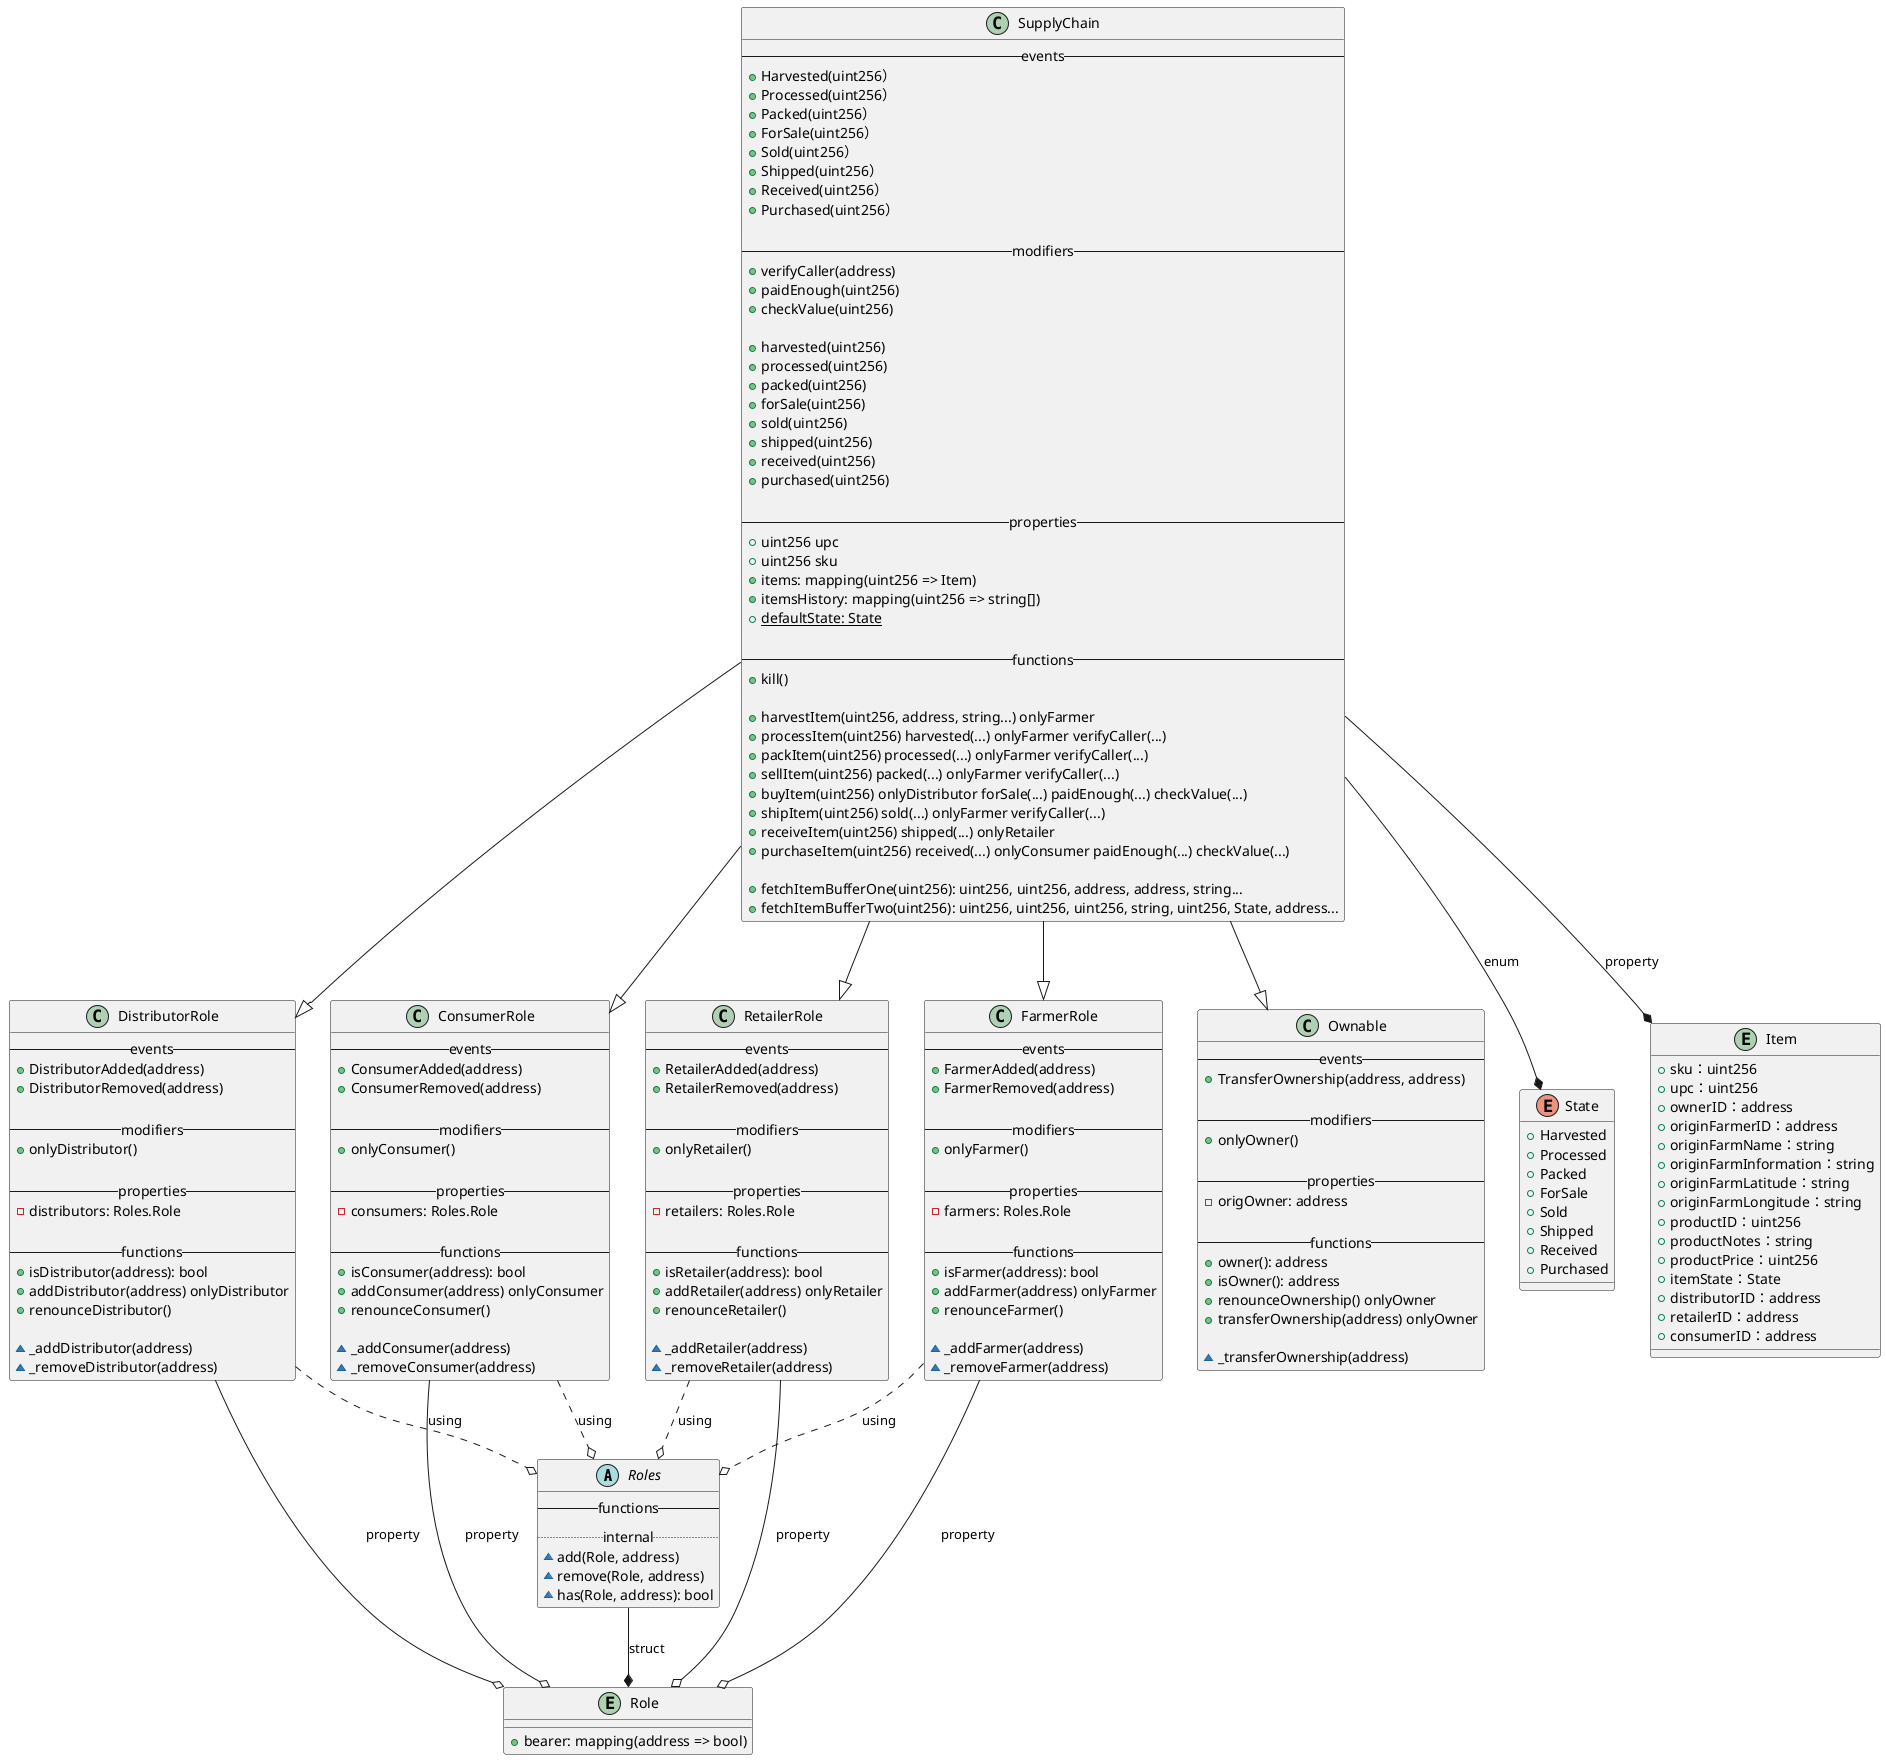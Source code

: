 @startuml class

abstract class Roles {
    -- functions --
    .. internal ..
    ~ add(Role, address)
    ~ remove(Role, address)
    ~ has(Role, address): bool
}

entity Role {
    + bearer: mapping(address => bool)
}


class ConsumerRole  {
    -- events --
    + ConsumerAdded(address)
    + ConsumerRemoved(address)

    -- modifiers --
    + onlyConsumer()

    -- properties --
    - consumers: Roles.Role

    -- functions --
    + isConsumer(address): bool
    + addConsumer(address) onlyConsumer
    + renounceConsumer()

    ~ _addConsumer(address)
    ~ _removeConsumer(address)
}

class DistributorRole  {
    -- events --
    + DistributorAdded(address)
    + DistributorRemoved(address)

    -- modifiers --
    + onlyDistributor()

    -- properties --
    - distributors: Roles.Role

    -- functions --
    + isDistributor(address): bool
    + addDistributor(address) onlyDistributor
    + renounceDistributor()

    ~ _addDistributor(address)
    ~ _removeDistributor(address)
}

class FarmerRole  {
    -- events --
    + FarmerAdded(address)
    + FarmerRemoved(address)

    -- modifiers --
    + onlyFarmer()

    -- properties --
    - farmers: Roles.Role

    -- functions --
    + isFarmer(address): bool
    + addFarmer(address) onlyFarmer
    + renounceFarmer()

    ~ _addFarmer(address)
    ~ _removeFarmer(address)
}

class RetailerRole  {
    -- events --
    + RetailerAdded(address)
    + RetailerRemoved(address)

    -- modifiers --
    + onlyRetailer()

    -- properties --
    - retailers: Roles.Role

    -- functions --
    + isRetailer(address): bool
    + addRetailer(address) onlyRetailer
    + renounceRetailer()

    ~ _addRetailer(address)
    ~ _removeRetailer(address)
}

class Ownable {
    -- events --
    + TransferOwnership(address, address)

    -- modifiers --
    + onlyOwner()

    -- properties --
    - origOwner: address

    -- functions --
    + owner(): address
    + isOwner(): address
    + renounceOwnership() onlyOwner
    + transferOwnership(address) onlyOwner

    ~ _transferOwnership(address)
}

enum State {
    + Harvested
    + Processed
    + Packed
    + ForSale
    + Sold
    + Shipped
    + Received
    + Purchased
}

entity Item {
    + sku：uint256
    + upc：uint256
    + ownerID：address
    + originFarmerID：address
    + originFarmName：string
    + originFarmInformation：string
    + originFarmLatitude：string
    + originFarmLongitude：string
    + productID：uint256
    + productNotes：string
    + productPrice：uint256
    + itemState：State
    + distributorID：address
    + retailerID：address
    + consumerID：address
}

class SupplyChain {
    --events--
    + Harvested(uint256）
    + Processed(uint256）
    + Packed(uint256）
    + ForSale(uint256）
    + Sold(uint256）
    + Shipped(uint256）
    + Received(uint256）
    + Purchased(uint256）

    --modifiers--
    + verifyCaller(address)
    + paidEnough(uint256)
    + checkValue(uint256)

    + harvested(uint256)
    + processed(uint256)
    + packed(uint256)
    + forSale(uint256)
    + sold(uint256)
    + shipped(uint256)
    + received(uint256)
    + purchased(uint256)

    --properties--
    + uint256 upc
    + uint256 sku
    + items: mapping(uint256 => Item)
    + itemsHistory: mapping(uint256 => string[])
    + {static} defaultState: State

    --functions--
    + kill()

    + harvestItem(uint256, address, string...) onlyFarmer
    + processItem(uint256) harvested(...) onlyFarmer verifyCaller(...)
    + packItem(uint256) processed(...) onlyFarmer verifyCaller(...)
    + sellItem(uint256) packed(...) onlyFarmer verifyCaller(...)
    + buyItem(uint256) onlyDistributor forSale(...) paidEnough(...) checkValue(...)
    + shipItem(uint256) sold(...) onlyFarmer verifyCaller(...)
    + receiveItem(uint256) shipped(...) onlyRetailer
    + purchaseItem(uint256) received(...) onlyConsumer paidEnough(...) checkValue(...)

    + fetchItemBufferOne(uint256): uint256, uint256, address, address, string...
    + fetchItemBufferTwo(uint256): uint256, uint256, uint256, string, uint256, State, address...
}

ConsumerRole --o Role : property
DistributorRole --o Role : property
FarmerRole --o Role : property
RetailerRole --o Role : property

ConsumerRole ..o Roles : using
DistributorRole ..o Roles : using
FarmerRole ..o Roles : using
RetailerRole ..o Roles : using

Roles --* Role: struct

SupplyChain --|> ConsumerRole
SupplyChain --|> DistributorRole
SupplyChain --|> FarmerRole
SupplyChain --|> RetailerRole
SupplyChain --|> Ownable

SupplyChain --* State: enum
SupplyChain --* Item: property

@enduml
